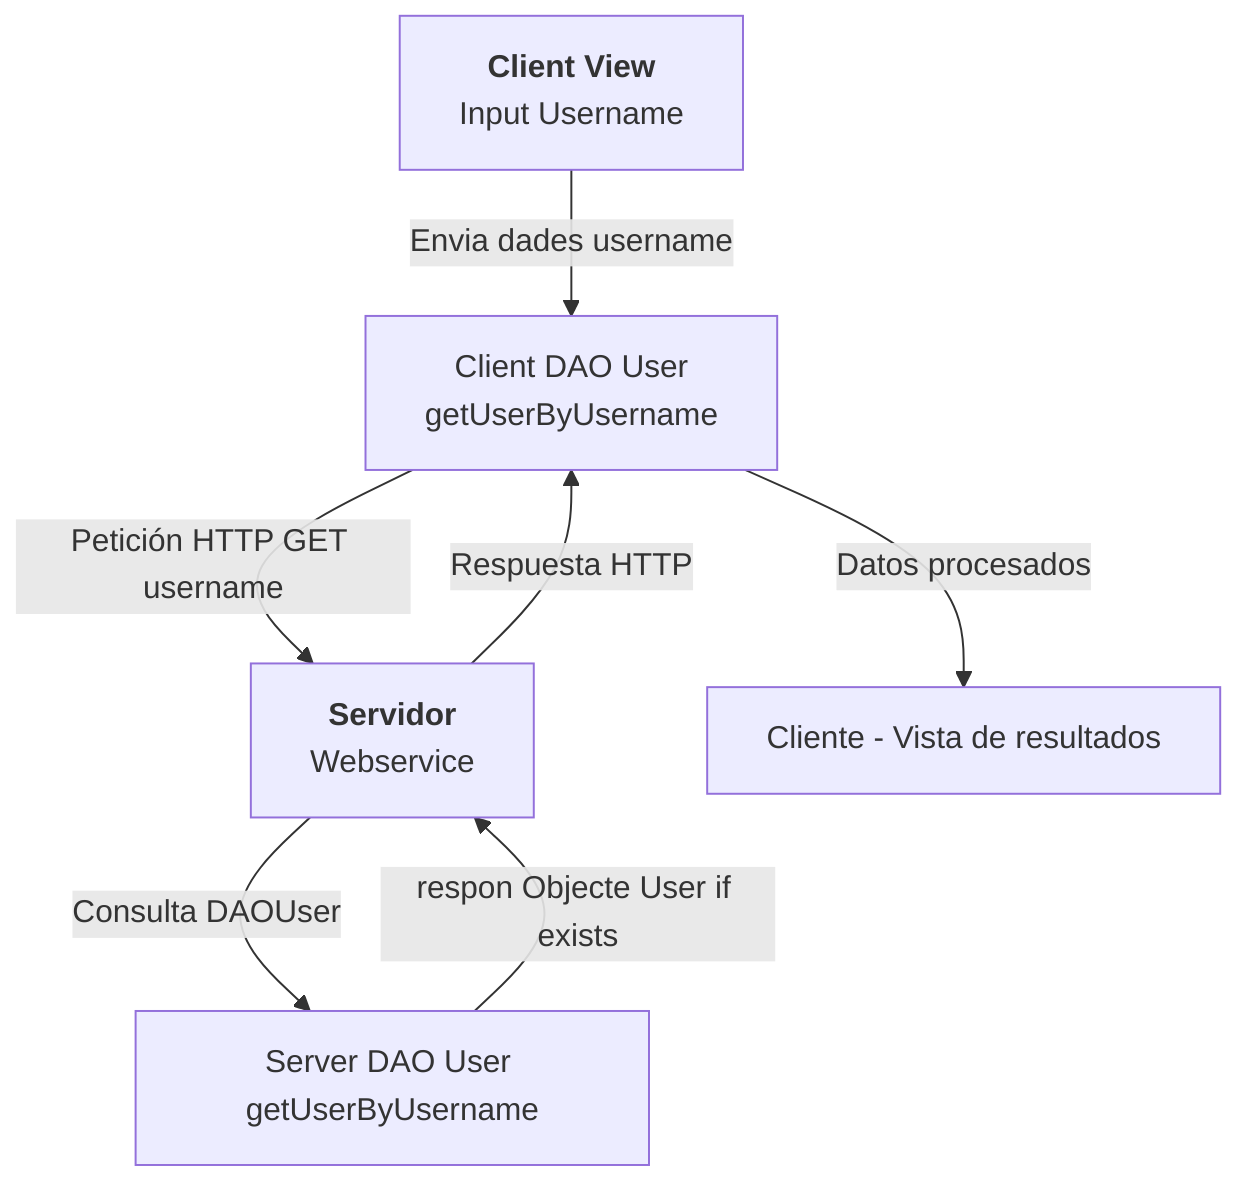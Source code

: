flowchart TD
    A[<b>Client View</b> <br> Input Username] -->|Envia dades username| B[Client DAO User<br> getUserByUsername]
    B -->|Petición HTTP GET username| C[<b>Servidor</b> <br> Webservice]
    C -->|Consulta DAOUser| D[Server DAO User getUserByUsername]
    D -->|respon Objecte User if exists| C
    C -->|Respuesta HTTP| B
    B -->|Datos procesados| F[Cliente - Vista de resultados]